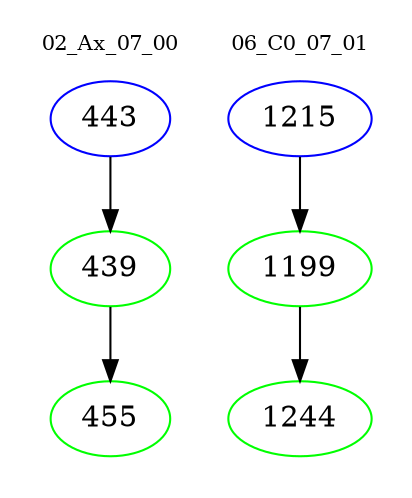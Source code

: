 digraph{
subgraph cluster_0 {
color = white
label = "02_Ax_07_00";
fontsize=10;
T0_443 [label="443", color="blue"]
T0_443 -> T0_439 [color="black"]
T0_439 [label="439", color="green"]
T0_439 -> T0_455 [color="black"]
T0_455 [label="455", color="green"]
}
subgraph cluster_1 {
color = white
label = "06_C0_07_01";
fontsize=10;
T1_1215 [label="1215", color="blue"]
T1_1215 -> T1_1199 [color="black"]
T1_1199 [label="1199", color="green"]
T1_1199 -> T1_1244 [color="black"]
T1_1244 [label="1244", color="green"]
}
}
